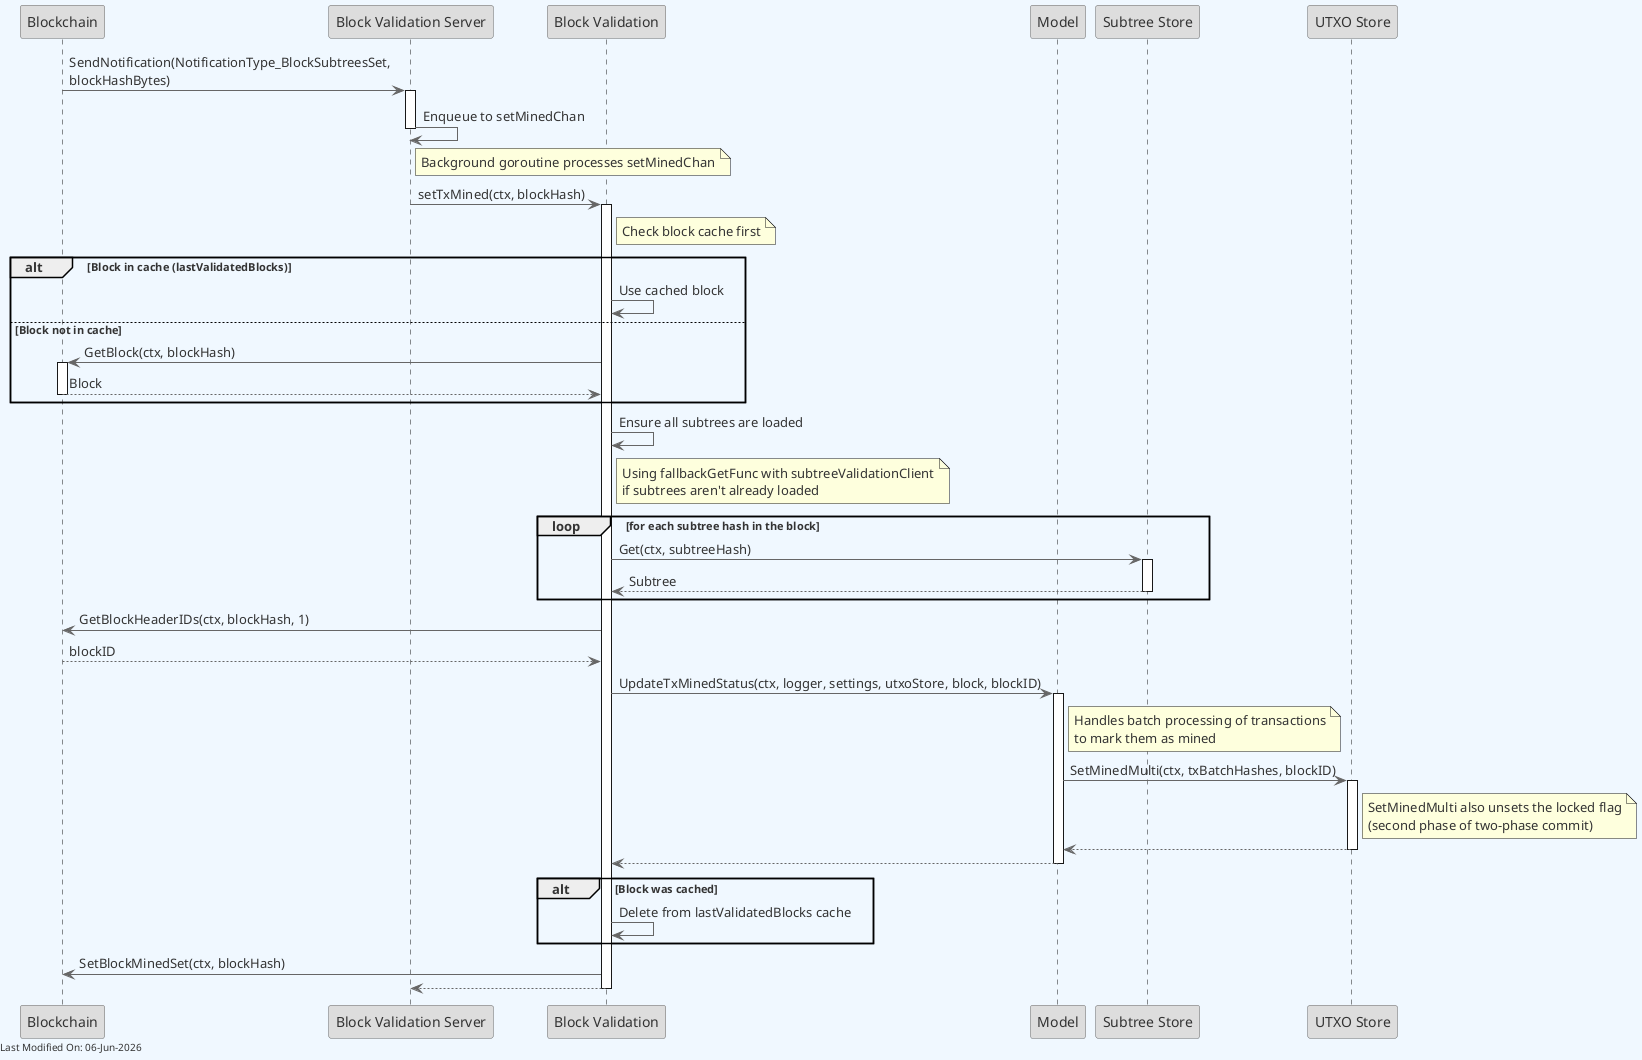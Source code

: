 @startuml
skinparam backgroundColor #F0F8FF
skinparam defaultFontColor #333333
skinparam arrowColor #666666

' Define borders for all elements
skinparam entity {
  BorderColor #666666
  BackgroundColor #DDDDDD
}

skinparam control {
  BorderColor #666666
  BackgroundColor #DDDDDD
}

skinparam participant {
  BorderColor #666666
  BackgroundColor #DDDDDD
}



participant "Blockchain" as Blockchain
participant "Block Validation Server" as BVServer
participant "Block Validation" as BlockValidation
participant "Model" as Model
participant "Subtree Store" as SubtreeStore
participant "UTXO Store" as UTXOStore

Blockchain -> BVServer: SendNotification(NotificationType_BlockSubtreesSet, \nblockHashBytes)
activate BVServer

BVServer -> BVServer: Enqueue to setMinedChan
deactivate BVServer

note right of BVServer
  Background goroutine processes setMinedChan
end note

BVServer -> BlockValidation: setTxMined(ctx, blockHash)
activate BlockValidation

note right of BlockValidation
  Check block cache first
end note

alt Block in cache (lastValidatedBlocks)
    BlockValidation -> BlockValidation: Use cached block
else Block not in cache
    BlockValidation -> Blockchain: GetBlock(ctx, blockHash)
    activate Blockchain
    Blockchain --> BlockValidation: Block
    deactivate Blockchain
end

BlockValidation -> BlockValidation: Ensure all subtrees are loaded
note right of BlockValidation
  Using fallbackGetFunc with subtreeValidationClient
  if subtrees aren't already loaded
end note

loop for each subtree hash in the block
    BlockValidation -> SubtreeStore: Get(ctx, subtreeHash)
    activate SubtreeStore
    SubtreeStore --> BlockValidation: Subtree
    deactivate SubtreeStore
end

BlockValidation -> Blockchain: GetBlockHeaderIDs(ctx, blockHash, 1)
Blockchain --> BlockValidation: blockID

BlockValidation -> Model: UpdateTxMinedStatus(ctx, logger, settings, utxoStore, block, blockID)
activate Model
note right of Model
  Handles batch processing of transactions
  to mark them as mined
end note

Model -> UTXOStore: SetMinedMulti(ctx, txBatchHashes, blockID)
activate UTXOStore
note right of UTXOStore
  SetMinedMulti also unsets the locked flag
  (second phase of two-phase commit)
end note
UTXOStore --> Model
deactivate UTXOStore

Model --> BlockValidation
deactivate Model

alt Block was cached
    BlockValidation -> BlockValidation: Delete from lastValidatedBlocks cache
end

BlockValidation -> Blockchain: SetBlockMinedSet(ctx, blockHash)

BlockValidation --> BVServer
deactivate BlockValidation

left footer Last Modified On: %date("dd-MMM-yyyy")

@enduml
